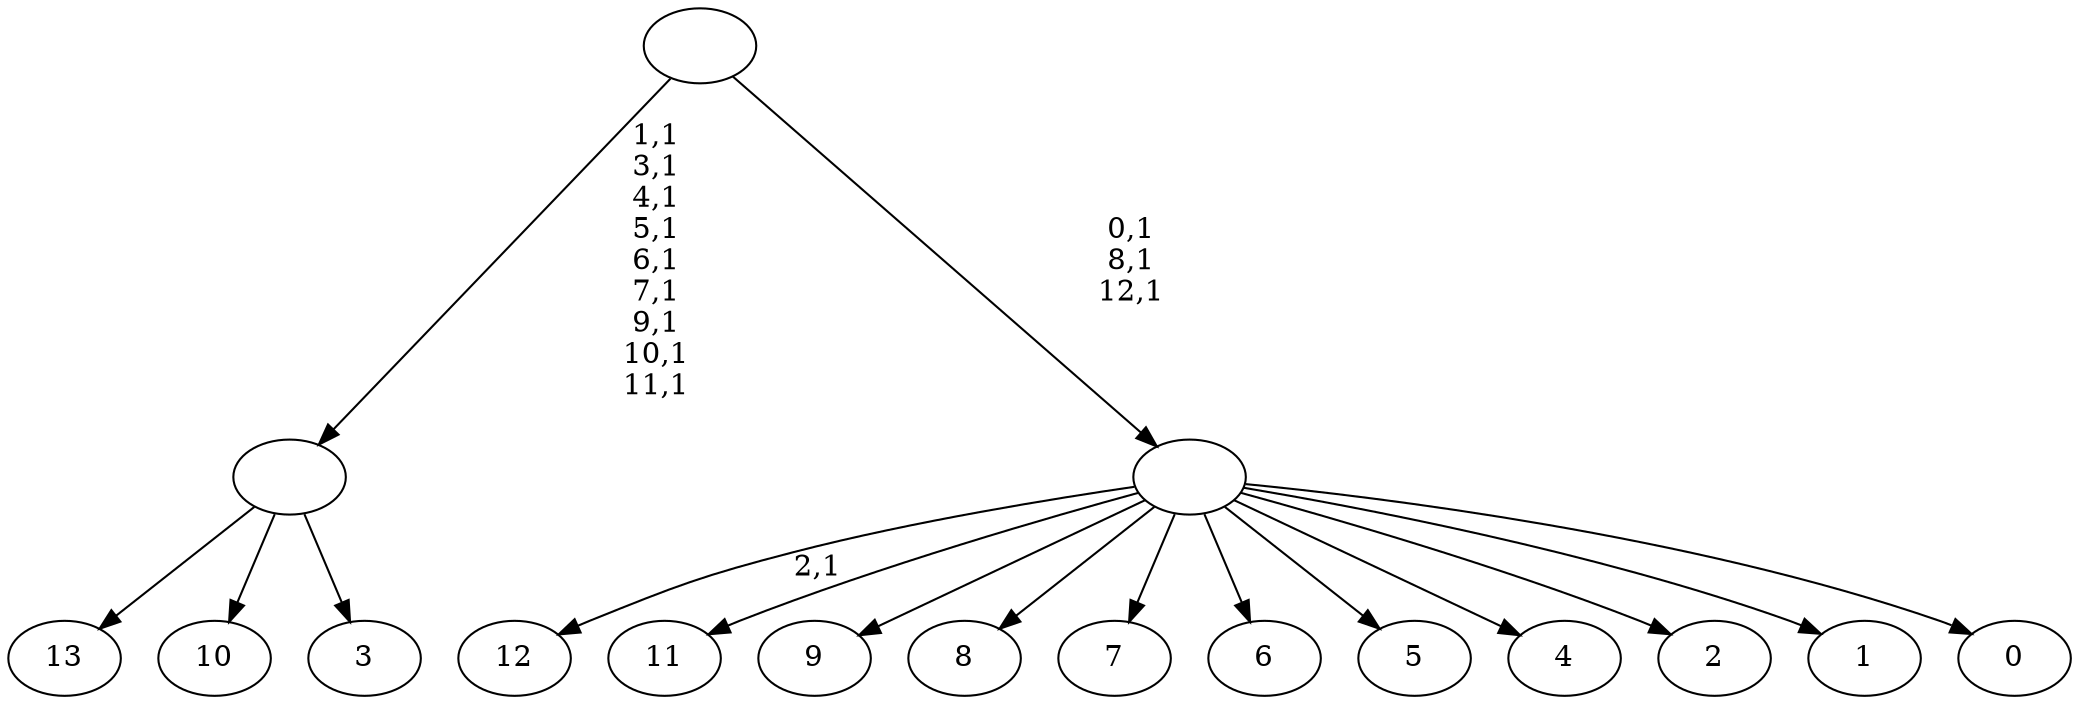digraph T {
	27 [label="13"]
	26 [label="12"]
	24 [label="11"]
	23 [label="10"]
	22 [label="9"]
	21 [label="8"]
	20 [label="7"]
	19 [label="6"]
	18 [label="5"]
	17 [label="4"]
	16 [label="3"]
	15 [label=""]
	6 [label="2"]
	5 [label="1"]
	4 [label="0"]
	3 [label=""]
	0 [label=""]
	15 -> 27 [label=""]
	15 -> 23 [label=""]
	15 -> 16 [label=""]
	3 -> 26 [label="2,1"]
	3 -> 24 [label=""]
	3 -> 22 [label=""]
	3 -> 21 [label=""]
	3 -> 20 [label=""]
	3 -> 19 [label=""]
	3 -> 18 [label=""]
	3 -> 17 [label=""]
	3 -> 6 [label=""]
	3 -> 5 [label=""]
	3 -> 4 [label=""]
	0 -> 3 [label="0,1\n8,1\n12,1"]
	0 -> 15 [label="1,1\n3,1\n4,1\n5,1\n6,1\n7,1\n9,1\n10,1\n11,1"]
}
